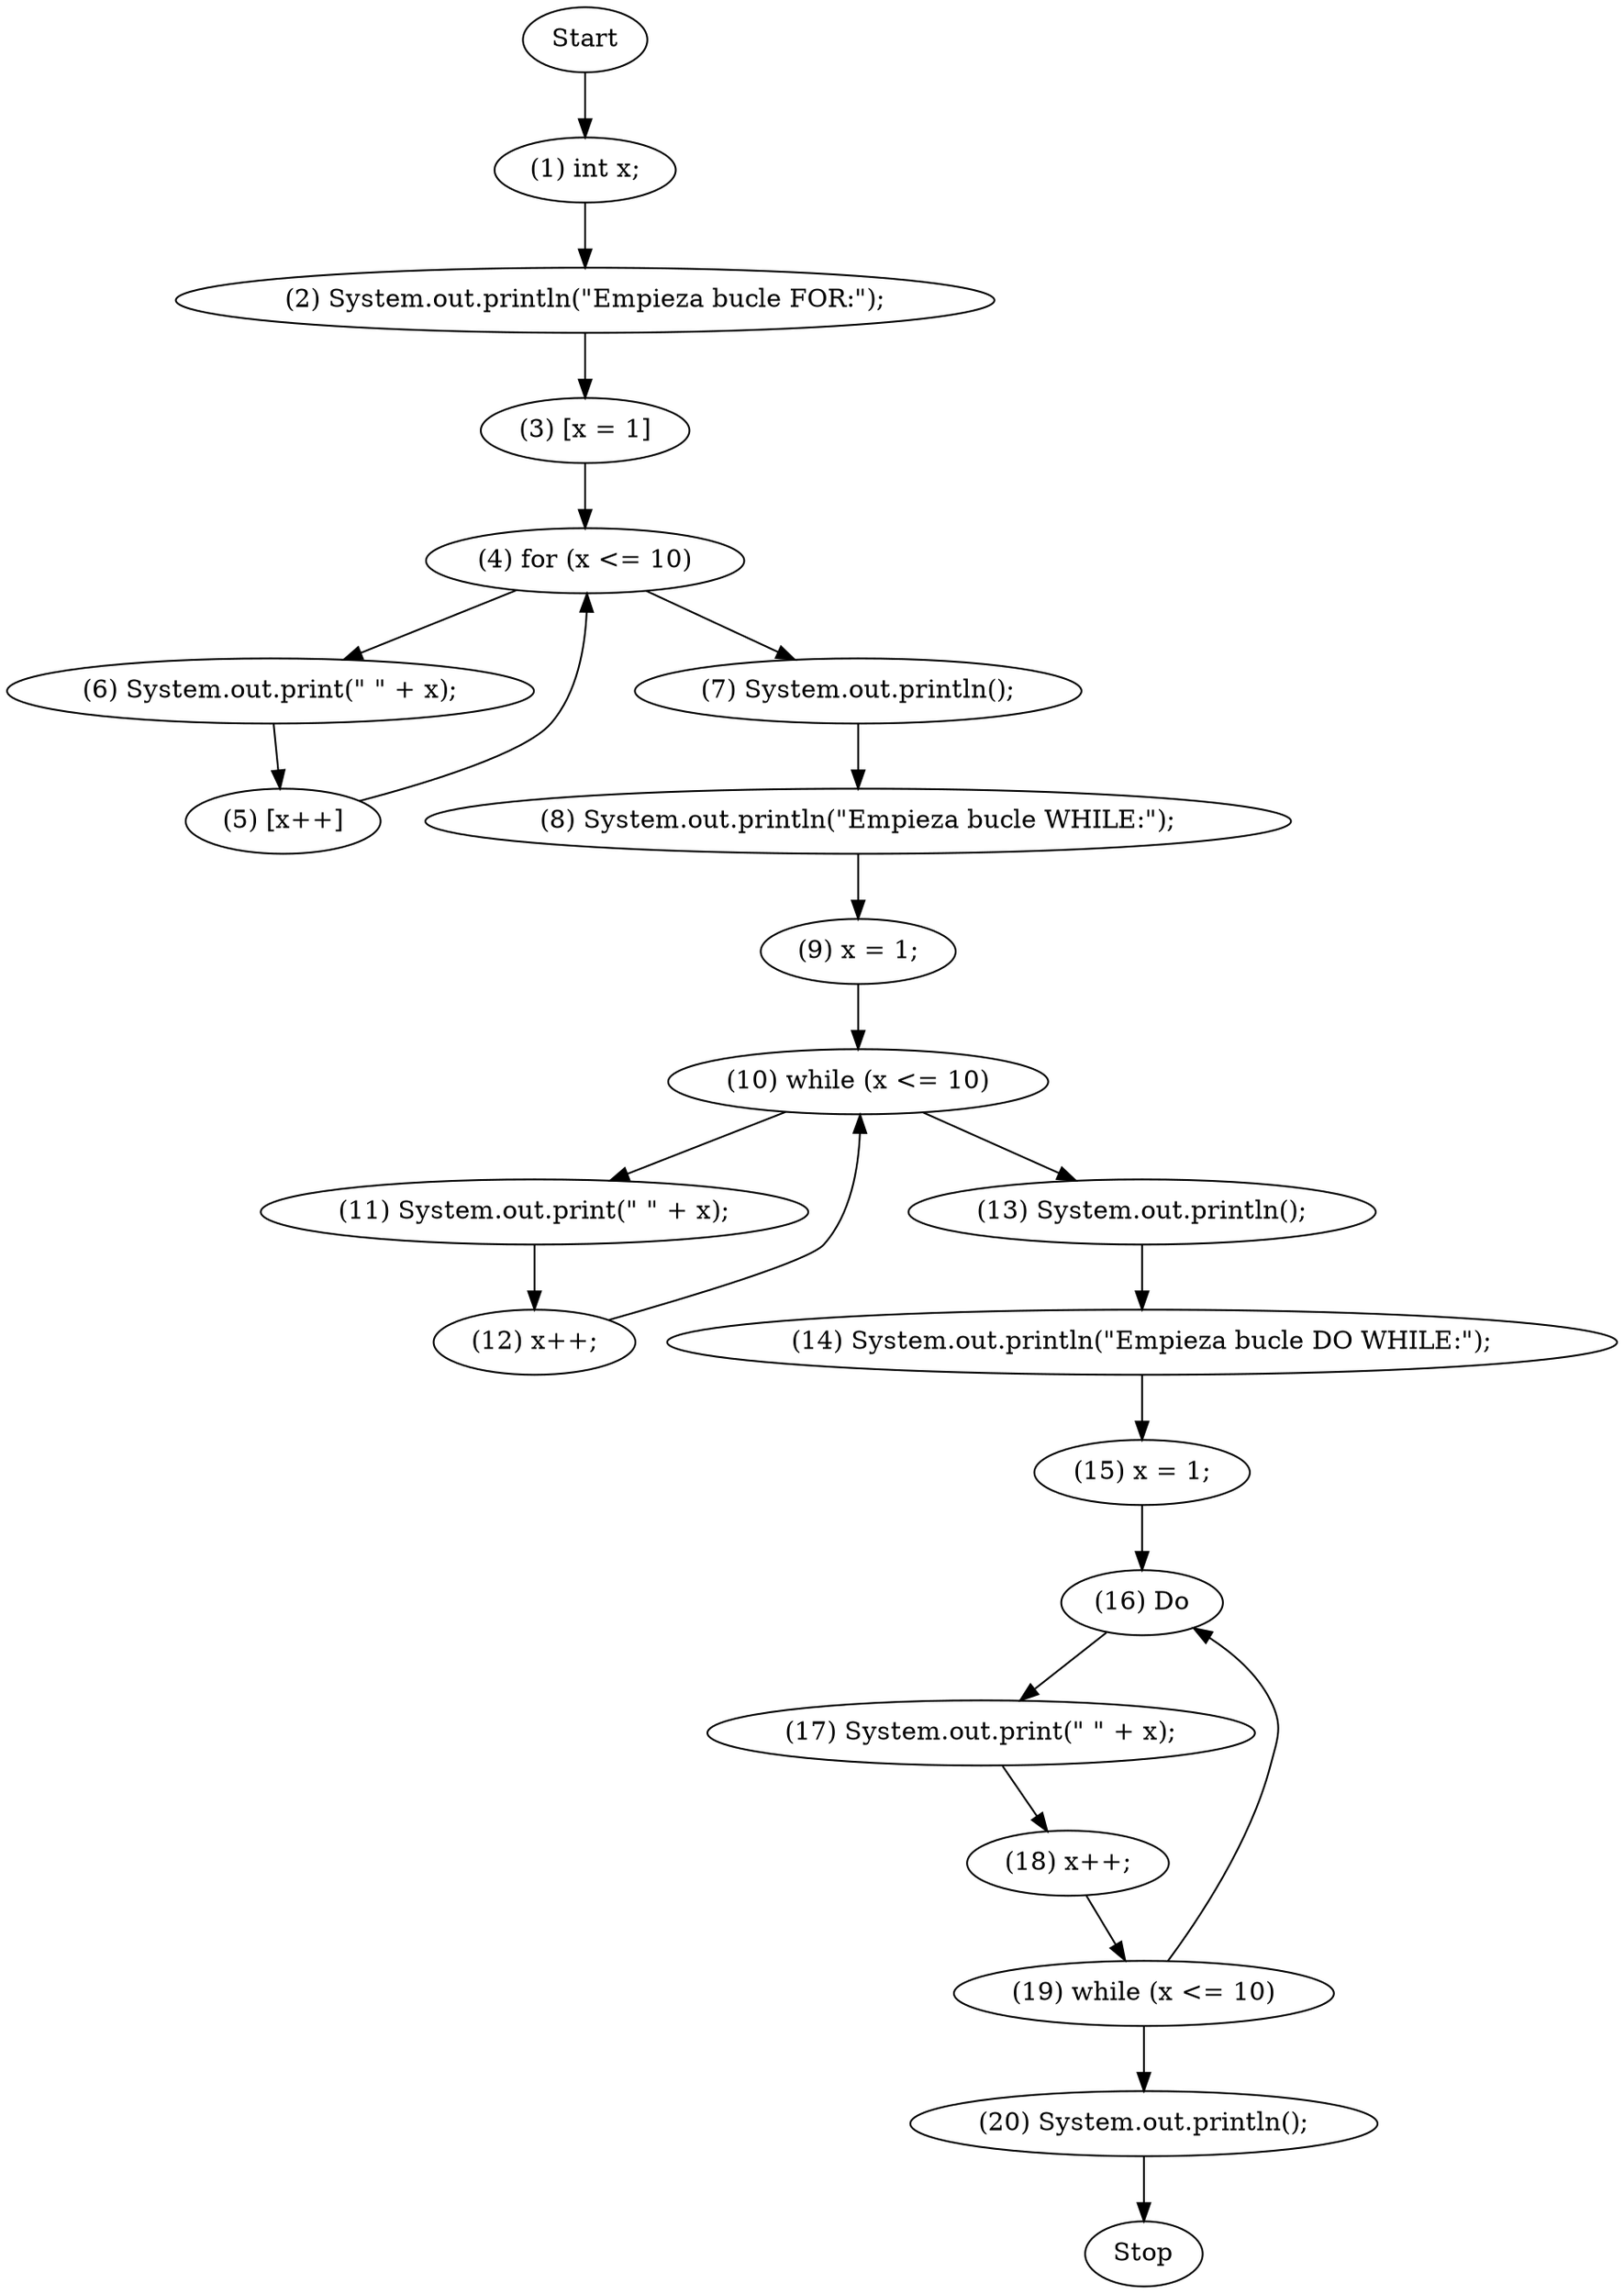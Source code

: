 digraph G {
Start->"(1) int x;";"(1) int x;"->"(2) System.out.println(\"Empieza bucle FOR:\");";"(2) System.out.println(\"Empieza bucle FOR:\");"->"(3) [x = 1]";"(3) [x = 1]"->"(4) for (x <= 10)";"(4) for (x <= 10)"->"(6) System.out.print(\" \" + x);";"(6) System.out.print(\" \" + x);"->"(5) [x++]";"(5) [x++]"->"(4) for (x <= 10)";"(4) for (x <= 10)"->"(7) System.out.println();";"(7) System.out.println();"->"(8) System.out.println(\"Empieza bucle WHILE:\");";"(8) System.out.println(\"Empieza bucle WHILE:\");"->"(9) x = 1;";"(9) x = 1;"->"(10) while (x <= 10)";"(10) while (x <= 10)"->"(11) System.out.print(\" \" + x);";"(11) System.out.print(\" \" + x);"->"(12) x++;";"(12) x++;"->"(10) while (x <= 10)";"(10) while (x <= 10)"->"(13) System.out.println();";"(13) System.out.println();"->"(14) System.out.println(\"Empieza bucle DO WHILE:\");";"(14) System.out.println(\"Empieza bucle DO WHILE:\");"->"(15) x = 1;";"(15) x = 1;"->"(16) Do";"(16) Do"->"(17) System.out.print(\" \" + x);";"(17) System.out.print(\" \" + x);"->"(18) x++;";"(19) while (x <= 10)"->"(16) Do";"(18) x++;"->"(19) while (x <= 10)";"(19) while (x <= 10)"->"(20) System.out.println();";"(20) System.out.println();"-> Stop;}
